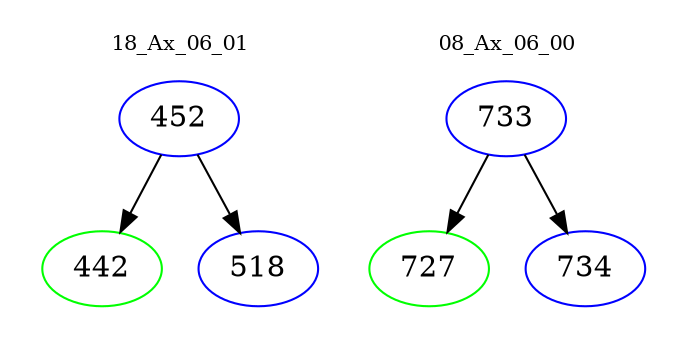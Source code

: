 digraph{
subgraph cluster_0 {
color = white
label = "18_Ax_06_01";
fontsize=10;
T0_452 [label="452", color="blue"]
T0_452 -> T0_442 [color="black"]
T0_442 [label="442", color="green"]
T0_452 -> T0_518 [color="black"]
T0_518 [label="518", color="blue"]
}
subgraph cluster_1 {
color = white
label = "08_Ax_06_00";
fontsize=10;
T1_733 [label="733", color="blue"]
T1_733 -> T1_727 [color="black"]
T1_727 [label="727", color="green"]
T1_733 -> T1_734 [color="black"]
T1_734 [label="734", color="blue"]
}
}
